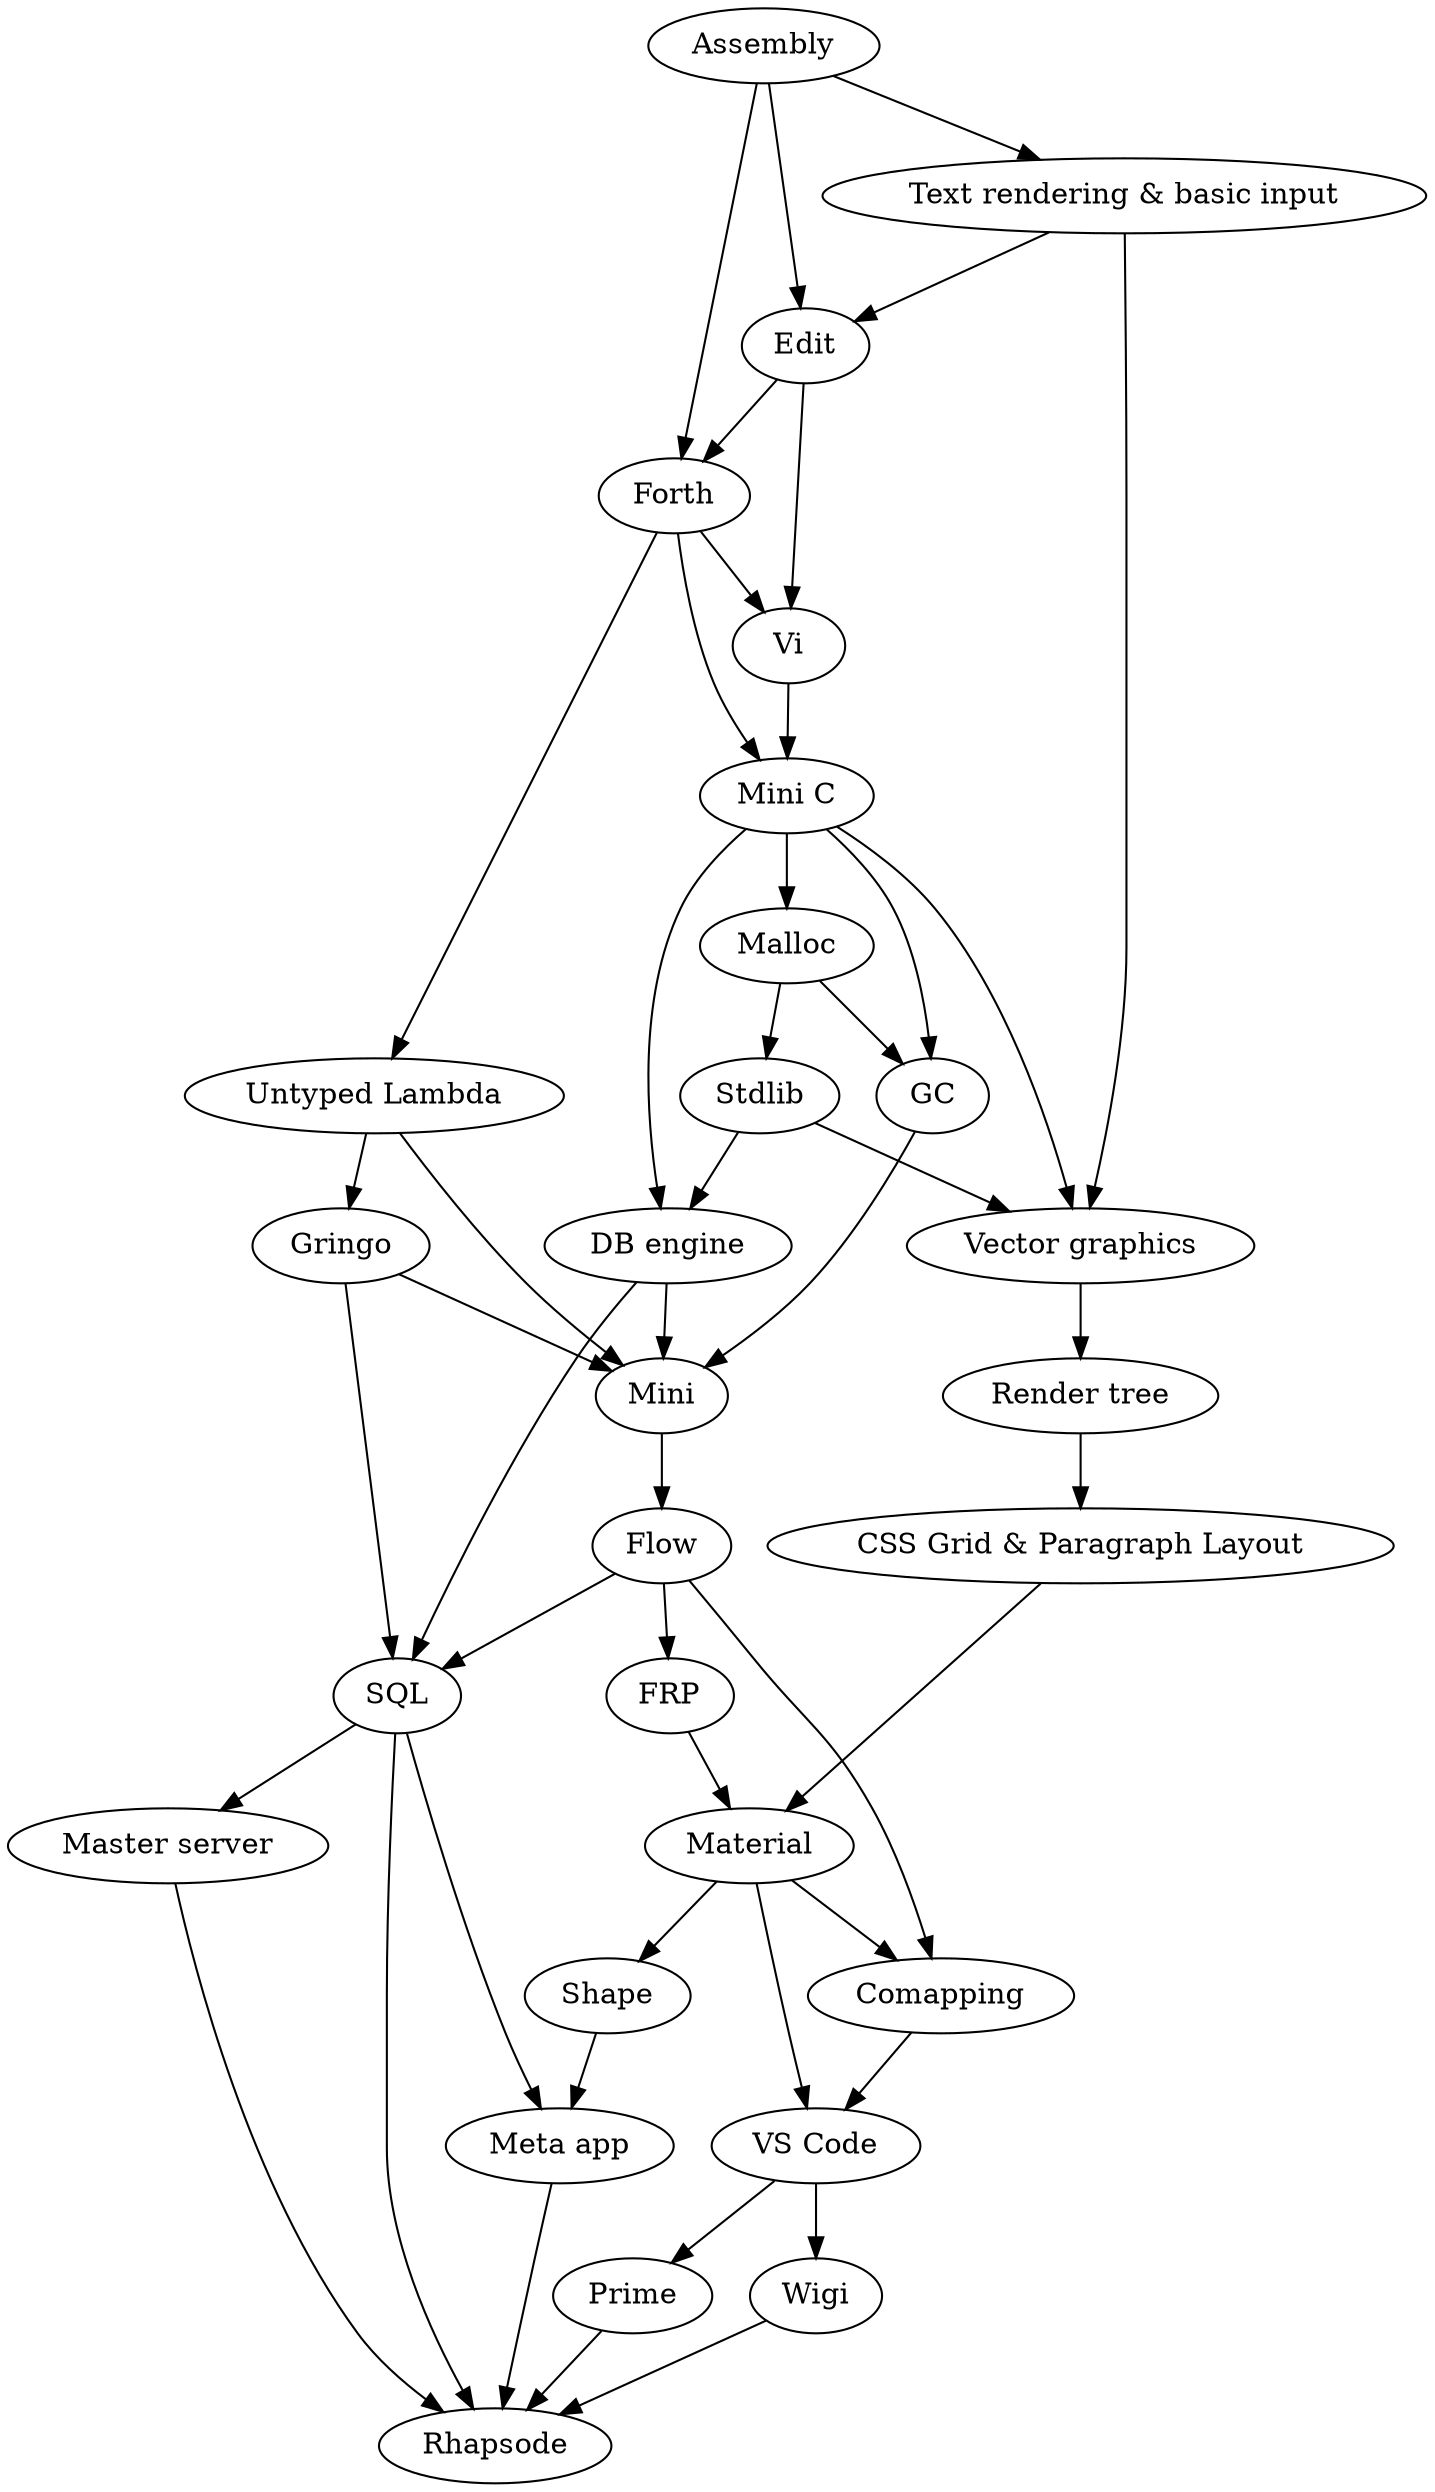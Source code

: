 digraph graphname {
"Assembly" -> "Text rendering & basic input";
"Assembly" -> "Edit";
"Text rendering & basic input" -> "Edit";

"Edit" -> "Forth";
"Assembly" -> "Forth";
"Forth" -> "Vi";
"Edit" -> "Vi";
"Forth" -> "Untyped Lambda";
"Untyped Lambda" -> "Mini";

"Vi" -> "Mini C";

"Forth" -> "Mini C";

"Mini C" -> "Malloc";
"Malloc" -> "GC";
"Mini C" -> "GC";

"Malloc" -> "Stdlib";

"GC" -> "Mini";

"Flow" -> "FRP";

"Stdlib" -> "DB engine";

"DB engine" -> "SQL";

"Mini" -> "Flow";

"Mini C" -> "DB engine";

"Mini C" -> "Vector graphics";
"Stdlib" -> "Vector graphics";

"Untyped Lambda" -> "Gringo";
"Gringo" -> "SQL";

"Flow" -> "SQL";
"Gringo" -> "Mini";

"DB engine" -> "Mini"

"Flow" -> "Comapping";
"Material" -> "Comapping";

"Material" -> "VS Code";
"Comapping" -> "VS Code";

"VS Code" -> "Wigi";

"VS Code" -> "Prime";

"Material" -> "Shape";

"Wigi" -> "Rhapsode";

"Prime" -> "Rhapsode";

"FRP" -> "Material";

"Text rendering & basic input" -> "Vector graphics";
"Vector graphics" -> "Render tree";
"Render tree" -> "CSS Grid & Paragraph Layout";
"CSS Grid & Paragraph Layout" -> "Material";

"Master server" -> "Rhapsode";

"Shape" -> "Meta app";
"SQL" -> "Meta app";

"Meta app" -> "Rhapsode";

"SQL" -> "Rhapsode";

"SQL" -> "Master server";


}